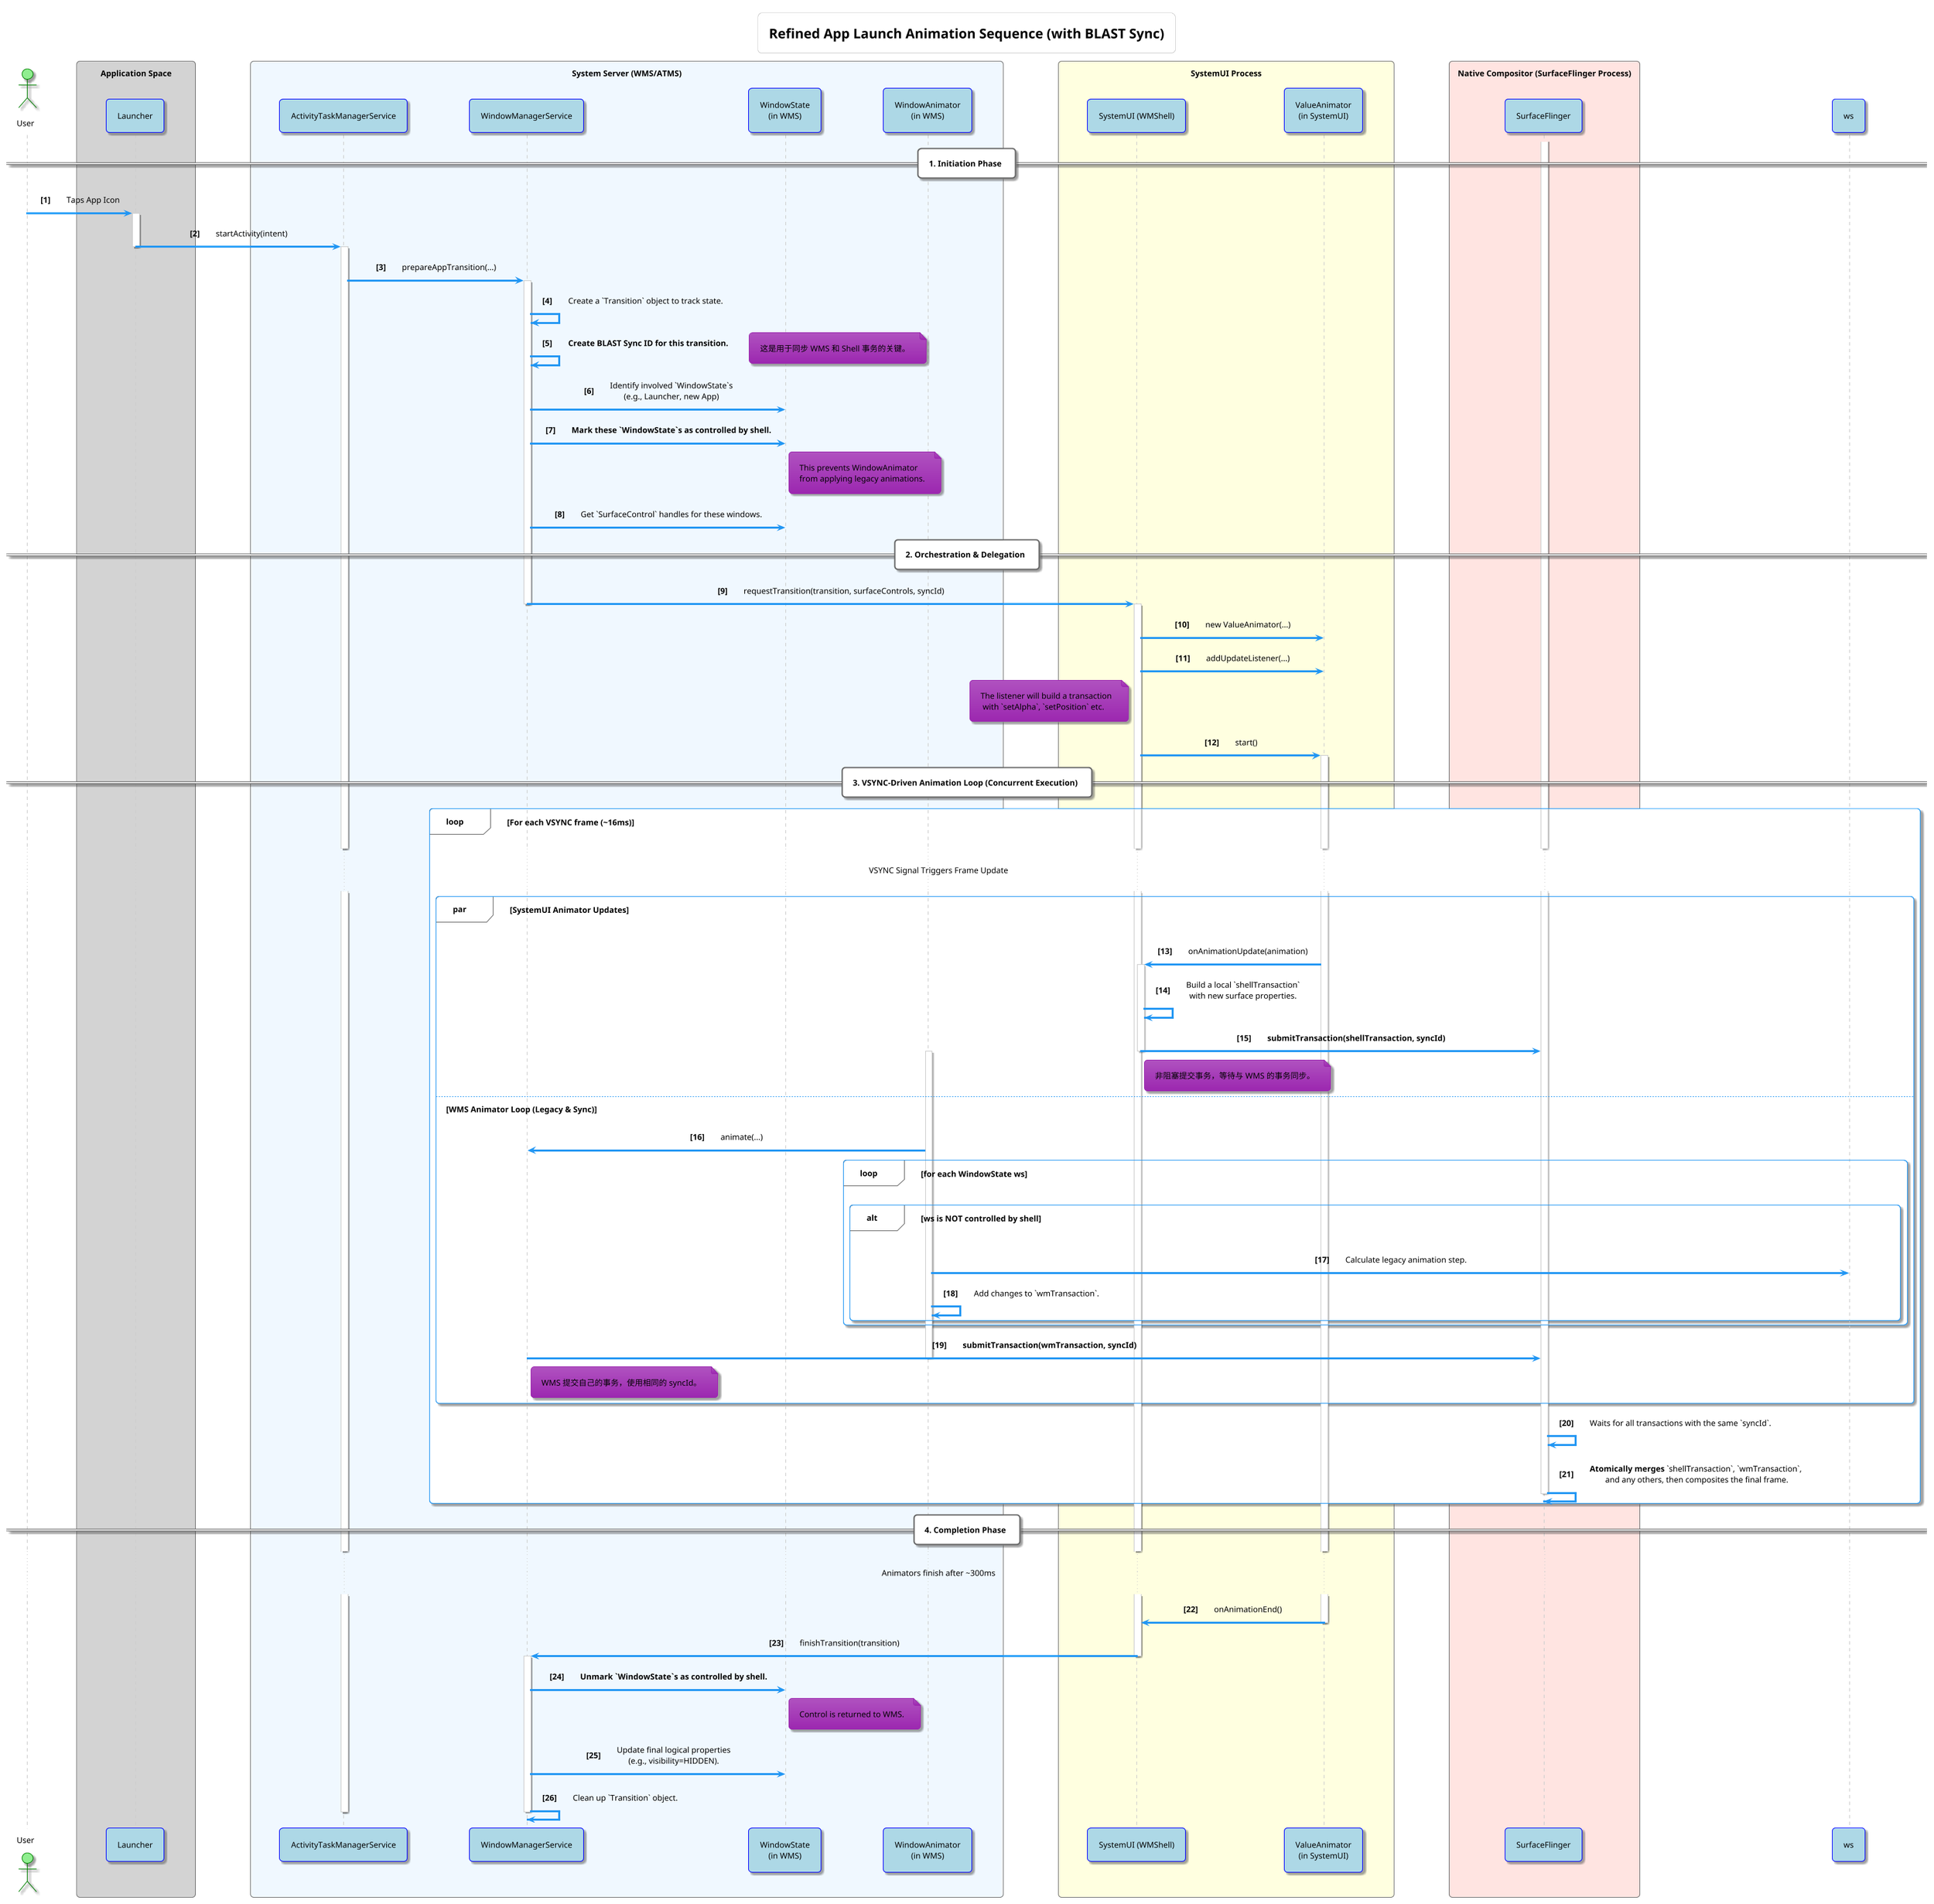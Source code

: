 @startuml
title Refined App Launch Animation Sequence (with BLAST Sync)

' Style settings based on user preference
!theme materia
skinparam defaultFontColor #000000
skinparam sequenceMessageAlign center
skinparam roundcorner 10

skinparam participant {
    BackgroundColor LightBlue
    BorderColor Blue
}
skinparam actor {
    BackgroundColor LightGreen
    BorderColor Green
}

actor User

box "Application Space" #LightGray
    participant Launcher
end box

box "System Server (WMS/ATMS)" #AliceBlue
    participant ATMS as "ActivityTaskManagerService"
    participant WMS as "WindowManagerService"
    participant WindowState as "WindowState\n(in WMS)"
    participant WindowAnimator as "WindowAnimator\n(in WMS)"
end box

box "SystemUI Process" #LightYellow
    participant SystemUI as "SystemUI (WMShell)"
    participant ValueAnimator as "ValueAnimator\n(in SystemUI)"
end box

box "Native Compositor (SurfaceFlinger Process)" #MistyRose
    participant SurfaceFlinger as "SurfaceFlinger"
end box

autonumber "<b>[0]"

== 1. Initiation Phase ==
User -> Launcher: Taps App Icon
activate Launcher
Launcher -> ATMS: startActivity(intent)
deactivate Launcher
activate ATMS

ATMS -> WMS: prepareAppTransition(...)
activate WMS
WMS -> WMS: Create a `Transition` object to track state.
WMS -> WMS: **Create BLAST Sync ID for this transition.**
note right: 这是用于同步 WMS 和 Shell 事务的关键。
WMS -> WindowState: Identify involved `WindowState`s\n(e.g., Launcher, new App)
WMS -> WindowState: **Mark these `WindowState`s as controlled by shell.**
note right of WindowState: This prevents WindowAnimator\nfrom applying legacy animations.
WMS -> WindowState: Get `SurfaceControl` handles for these windows.

== 2. Orchestration & Delegation ==
WMS -> SystemUI: requestTransition(transition, surfaceControls, syncId)
deactivate WMS
activate SystemUI
SystemUI -> ValueAnimator: new ValueAnimator(...)
SystemUI -> ValueAnimator: addUpdateListener(...)
note left of SystemUI: The listener will build a transaction\n with `setAlpha`, `setPosition` etc.
SystemUI -> ValueAnimator: start()
activate ValueAnimator

== 3. VSYNC-Driven Animation Loop (Concurrent Execution) ==
loop For each VSYNC frame (~16ms)
    ... VSYNC Signal Triggers Frame Update ...

    par **SystemUI Animator Updates**
        ValueAnimator -> SystemUI: onAnimationUpdate(animation)
        activate SystemUI
        SystemUI -> SystemUI: Build a local `shellTransaction`\nwith new surface properties.
        SystemUI -> SurfaceFlinger: **submitTransaction(shellTransaction, syncId)**
        note right of SystemUI: 非阻塞提交事务，等待与 WMS 的事务同步。
        deactivate SystemUI
    else **WMS Animator Loop (Legacy & Sync)**
        activate WindowAnimator
        WindowAnimator -> WMS: animate(...)
        loop for each WindowState ws
            alt ws is **NOT** controlled by shell
                WindowAnimator -> ws: Calculate legacy animation step.
                WindowAnimator -> WindowAnimator: Add changes to `wmTransaction`.
            end
        end
        WMS -> SurfaceFlinger: **submitTransaction(wmTransaction, syncId)**
        note right of WMS: WMS 提交自己的事务，使用相同的 syncId。
        deactivate WindowAnimator
    end

    ' --- Synchronization Point at SurfaceFlinger ---
    activate SurfaceFlinger
    SurfaceFlinger -> SurfaceFlinger: Waits for all transactions with the same `syncId`.
    SurfaceFlinger -> SurfaceFlinger: **Atomically merges** `shellTransaction`, `wmTransaction`,\n and any others, then composites the final frame.
    deactivate SurfaceFlinger
end

== 4. Completion Phase ==
... Animators finish after ~300ms ...
ValueAnimator -> SystemUI: onAnimationEnd()
deactivate ValueAnimator

SystemUI -> WMS: finishTransition(transition)
deactivate SystemUI
activate WMS
WMS -> WindowState: **Unmark `WindowState`s as controlled by shell.**
note right of WindowState: Control is returned to WMS.
WMS -> WindowState: Update final logical properties\n(e.g., visibility=HIDDEN).
WMS -> WMS: Clean up `Transition` object.
deactivate WMS
deactivate ATMS

@enduml